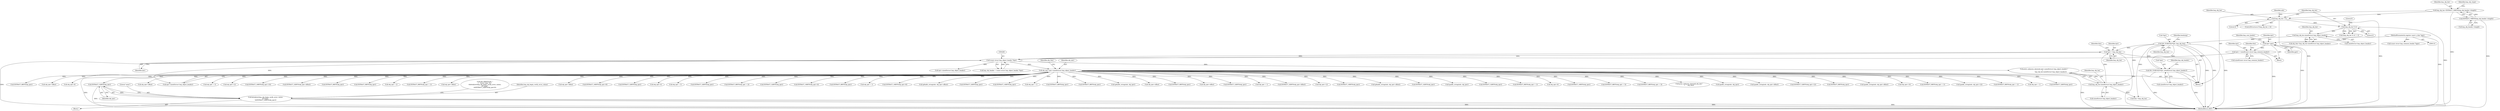 digraph "0_tcpdump_d97e94223720684c6aa740ff219e0d19426c2220@pointer" {
"1001630" [label="(Call,EXTRACT_32BITS(obj_tptr))"];
"1000342" [label="(Call,obj_tptr=tptr+sizeof(struct lmp_object_header))"];
"1000265" [label="(Call,(const struct lmp_object_header *)tptr)"];
"1001935" [label="(Call,tptr+=lmp_obj_len)"];
"1000354" [label="(Call,ND_TCHECK2(*tptr, lmp_obj_len))"];
"1000258" [label="(Call,ND_TCHECK2(*tptr, sizeof(struct lmp_object_header)))"];
"1000350" [label="(Call,lmp_obj_len-sizeof(struct lmp_object_header))"];
"1000332" [label="(Call,lmp_obj_len % 4)"];
"1000321" [label="(Call,lmp_obj_len < 4)"];
"1000268" [label="(Call,lmp_obj_len=EXTRACT_16BITS(lmp_obj_header->length))"];
"1000270" [label="(Call,EXTRACT_16BITS(lmp_obj_header->length))"];
"1001931" [label="(Call,lmp_obj_len-sizeof(struct lmp_object_header))"];
"1000245" [label="(Call,tptr+=sizeof(const struct lmp_common_header))"];
"1000128" [label="(Call,tptr=pptr)"];
"1000112" [label="(MethodParameterIn,register const u_char *pptr)"];
"1001627" [label="(Call,bittok2str(lmp_obj_begin_verify_error_values,\n\t\t\t\"none\",\n\t\t\tEXTRACT_32BITS(obj_tptr)))"];
"1001197" [label="(Call,obj_tptr+offset)"];
"1001708" [label="(Call,EXTRACT_8BITS(obj_tptr))"];
"1000265" [label="(Call,(const struct lmp_object_header *)tptr)"];
"1001562" [label="(Call,obj_tptr+offset)"];
"1001810" [label="(Call,obj_tptr+8)"];
"1000257" [label="(Block,)"];
"1001947" [label="(MethodReturn,RET)"];
"1000322" [label="(Identifier,lmp_obj_len)"];
"1001892" [label="(Call,obj_tptr + 3)"];
"1000246" [label="(Identifier,tptr)"];
"1001834" [label="(Call,obj_tptr+12)"];
"1001818" [label="(Call,EXTRACT_16BITS(obj_tptr+10))"];
"1000269" [label="(Identifier,lmp_obj_len)"];
"1001413" [label="(Call,EXTRACT_32BITS(obj_tptr+offset))"];
"1000750" [label="(Call,EXTRACT_8BITS(obj_tptr))"];
"1000259" [label="(Call,*tptr)"];
"1001630" [label="(Call,EXTRACT_32BITS(obj_tptr))"];
"1000247" [label="(Call,sizeof(const struct lmp_common_header))"];
"1001933" [label="(Call,sizeof(struct lmp_object_header))"];
"1000263" [label="(Call,lmp_obj_header = (const struct lmp_object_header *)tptr)"];
"1000352" [label="(Call,sizeof(struct lmp_object_header))"];
"1000702" [label="(Call,EXTRACT_8BITS(obj_tptr))"];
"1001771" [label="(Call,obj_tptr + 2)"];
"1001757" [label="(Call,EXTRACT_8BITS(obj_tptr + 1))"];
"1000343" [label="(Identifier,obj_tptr)"];
"1001532" [label="(Call,obj_tptr+offset)"];
"1000267" [label="(Identifier,tptr)"];
"1000359" [label="(Identifier,hexdump)"];
"1000258" [label="(Call,ND_TCHECK2(*tptr, sizeof(struct lmp_object_header)))"];
"1001306" [label="(Call,obj_tptr+offset)"];
"1000128" [label="(Call,tptr=pptr)"];
"1000271" [label="(Call,lmp_obj_header->length)"];
"1001809" [label="(Call,EXTRACT_16BITS(obj_tptr+8))"];
"1001652" [label="(Call,EXTRACT_32BITS(obj_tptr))"];
"1001935" [label="(Call,tptr+=lmp_obj_len)"];
"1000264" [label="(Identifier,lmp_obj_header)"];
"1001627" [label="(Call,bittok2str(lmp_obj_begin_verify_error_values,\n\t\t\t\"none\",\n\t\t\tEXTRACT_32BITS(obj_tptr)))"];
"1001792" [label="(Call,obj_tptr+4)"];
"1001936" [label="(Identifier,tptr)"];
"1001625" [label="(Block,)"];
"1001783" [label="(Call,obj_tptr + 3)"];
"1000388" [label="(Call,EXTRACT_32BITS(obj_tptr))"];
"1001770" [label="(Call,EXTRACT_8BITS(obj_tptr + 2))"];
"1001631" [label="(Identifier,obj_tptr)"];
"1000522" [label="(Call,EXTRACT_32BITS(obj_tptr))"];
"1001791" [label="(Call,EXTRACT_16BITS(obj_tptr+4))"];
"1000945" [label="(Call,EXTRACT_8BITS(obj_tptr))"];
"1001739" [label="(Call,obj_tptr + 1)"];
"1001800" [label="(Call,EXTRACT_16BITS(obj_tptr+6))"];
"1001560" [label="(Call,ip6addr_string(ndo, obj_tptr+offset))"];
"1000351" [label="(Identifier,lmp_obj_len)"];
"1000469" [label="(Call,EXTRACT_32BITS(obj_tptr))"];
"1001022" [label="(Call,EXTRACT_16BITS(obj_tptr))"];
"1000323" [label="(Literal,4)"];
"1001735" [label="(Call,obj_tptr + 1)"];
"1000654" [label="(Call,EXTRACT_8BITS(obj_tptr))"];
"1000344" [label="(Call,tptr+sizeof(struct lmp_object_header))"];
"1000875" [label="(Call,EXTRACT_8BITS(obj_tptr))"];
"1000275" [label="(Identifier,lmp_obj_ctype)"];
"1001622" [label="(Call,ND_PRINT((ndo, \"\n\t    Error Code: %s\",\n\t\tbittok2str(lmp_obj_begin_verify_error_values,\n\t\t\t\"none\",\n\t\t\tEXTRACT_32BITS(obj_tptr)))))"];
"1001932" [label="(Identifier,lmp_obj_len)"];
"1000445" [label="(Call,ip6addr_string(ndo, obj_tptr))"];
"1001414" [label="(Call,obj_tptr+offset)"];
"1000805" [label="(Call,EXTRACT_8BITS(obj_tptr))"];
"1001931" [label="(Call,lmp_obj_len-sizeof(struct lmp_object_header))"];
"1001591" [label="(Call,obj_tptr+offset)"];
"1000500" [label="(Call,EXTRACT_32BITS(obj_tptr))"];
"1001758" [label="(Call,obj_tptr + 1)"];
"1001590" [label="(Call,EXTRACT_32BITS(obj_tptr+offset))"];
"1001830" [label="(Call,obj_tptr+12)"];
"1000332" [label="(Call,lmp_obj_len % 4)"];
"1001134" [label="(Call,EXTRACT_16BITS(obj_tptr))"];
"1001304" [label="(Call,ip6addr_string(ndo, obj_tptr+offset))"];
"1000327" [label="(Identifier,ndo)"];
"1000619" [label="(Call,EXTRACT_32BITS(obj_tptr))"];
"1000130" [label="(Identifier,pptr)"];
"1000421" [label="(Call,ipaddr_string(ndo, obj_tptr))"];
"1001857" [label="(Call,EXTRACT_32BITS(obj_tptr))"];
"1000250" [label="(Identifier,tlen)"];
"1001738" [label="(Call,EXTRACT_8BITS(obj_tptr + 1))"];
"1000133" [label="(Call,(const struct lmp_common_header *)pptr)"];
"1000245" [label="(Call,tptr+=sizeof(const struct lmp_common_header))"];
"1000357" [label="(Identifier,lmp_obj_len)"];
"1000350" [label="(Call,lmp_obj_len-sizeof(struct lmp_object_header))"];
"1000331" [label="(Call,(lmp_obj_len % 4) != 0)"];
"1001939" [label="(Identifier,tlen)"];
"1001801" [label="(Call,obj_tptr+6)"];
"1000270" [label="(Call,EXTRACT_16BITS(lmp_obj_header->length))"];
"1000132" [label="(Identifier,lmp_com_header)"];
"1000586" [label="(Call,EXTRACT_16BITS(obj_tptr))"];
"1000112" [label="(MethodParameterIn,register const u_char *pptr)"];
"1000349" [label="(Identifier,obj_tlen)"];
"1001938" [label="(Call,tlen-=lmp_obj_len)"];
"1001782" [label="(Call,EXTRACT_8BITS(obj_tptr + 3))"];
"1001891" [label="(Call,EXTRACT_8BITS(obj_tptr + 3))"];
"1001926" [label="(Call,tptr+sizeof(struct lmp_object_header))"];
"1000334" [label="(Literal,4)"];
"1001908" [label="(Call,print_unknown_data(ndo,obj_tptr,\"\n\t    \",obj_tlen))"];
"1001628" [label="(Identifier,lmp_obj_begin_verify_error_values)"];
"1000355" [label="(Call,*tptr)"];
"1000554" [label="(Call,ipaddr_string(ndo, obj_tptr))"];
"1000333" [label="(Identifier,lmp_obj_len)"];
"1001530" [label="(Call,ipaddr_string(ndo, obj_tptr+offset))"];
"1000354" [label="(Call,ND_TCHECK2(*tptr, lmp_obj_len))"];
"1001833" [label="(Call,EXTRACT_32BITS(obj_tptr+12))"];
"1001683" [label="(Call,EXTRACT_8BITS(obj_tptr))"];
"1001924" [label="(Call,print_unknown_data(ndo,tptr+sizeof(struct lmp_object_header),\"\n\t    \",\n                               lmp_obj_len-sizeof(struct lmp_object_header)))"];
"1000261" [label="(Call,sizeof(struct lmp_object_header))"];
"1000348" [label="(Call,obj_tlen=lmp_obj_len-sizeof(struct lmp_object_header))"];
"1001195" [label="(Call,ipaddr_string(ndo, obj_tptr+offset))"];
"1001819" [label="(Call,obj_tptr+10)"];
"1001753" [label="(Call,EXTRACT_8BITS(obj_tptr + 1))"];
"1001828" [label="(Call,ipaddr_string(ndo, obj_tptr+12))"];
"1000114" [label="(Block,)"];
"1000335" [label="(Literal,0)"];
"1000268" [label="(Call,lmp_obj_len=EXTRACT_16BITS(lmp_obj_header->length))"];
"1000129" [label="(Identifier,tptr)"];
"1000320" [label="(ControlStructure,if (lmp_obj_len < 4))"];
"1000321" [label="(Call,lmp_obj_len < 4)"];
"1001629" [label="(Literal,\"none\")"];
"1001734" [label="(Call,EXTRACT_8BITS(obj_tptr + 1))"];
"1001754" [label="(Call,obj_tptr + 1)"];
"1001166" [label="(Call,EXTRACT_32BITS(obj_tptr))"];
"1001937" [label="(Identifier,lmp_obj_len)"];
"1000342" [label="(Call,obj_tptr=tptr+sizeof(struct lmp_object_header))"];
"1001630" -> "1001627"  [label="AST: "];
"1001630" -> "1001631"  [label="CFG: "];
"1001631" -> "1001630"  [label="AST: "];
"1001627" -> "1001630"  [label="CFG: "];
"1001630" -> "1001947"  [label="DDG: "];
"1001630" -> "1001627"  [label="DDG: "];
"1000342" -> "1001630"  [label="DDG: "];
"1000342" -> "1000257"  [label="AST: "];
"1000342" -> "1000344"  [label="CFG: "];
"1000343" -> "1000342"  [label="AST: "];
"1000344" -> "1000342"  [label="AST: "];
"1000349" -> "1000342"  [label="CFG: "];
"1000342" -> "1001947"  [label="DDG: "];
"1000342" -> "1001947"  [label="DDG: "];
"1000265" -> "1000342"  [label="DDG: "];
"1000342" -> "1000388"  [label="DDG: "];
"1000342" -> "1000421"  [label="DDG: "];
"1000342" -> "1000445"  [label="DDG: "];
"1000342" -> "1000469"  [label="DDG: "];
"1000342" -> "1000500"  [label="DDG: "];
"1000342" -> "1000522"  [label="DDG: "];
"1000342" -> "1000554"  [label="DDG: "];
"1000342" -> "1000586"  [label="DDG: "];
"1000342" -> "1000619"  [label="DDG: "];
"1000342" -> "1000654"  [label="DDG: "];
"1000342" -> "1000702"  [label="DDG: "];
"1000342" -> "1000750"  [label="DDG: "];
"1000342" -> "1000805"  [label="DDG: "];
"1000342" -> "1000875"  [label="DDG: "];
"1000342" -> "1000945"  [label="DDG: "];
"1000342" -> "1001022"  [label="DDG: "];
"1000342" -> "1001134"  [label="DDG: "];
"1000342" -> "1001166"  [label="DDG: "];
"1000342" -> "1001195"  [label="DDG: "];
"1000342" -> "1001197"  [label="DDG: "];
"1000342" -> "1001304"  [label="DDG: "];
"1000342" -> "1001306"  [label="DDG: "];
"1000342" -> "1001413"  [label="DDG: "];
"1000342" -> "1001414"  [label="DDG: "];
"1000342" -> "1001530"  [label="DDG: "];
"1000342" -> "1001532"  [label="DDG: "];
"1000342" -> "1001560"  [label="DDG: "];
"1000342" -> "1001562"  [label="DDG: "];
"1000342" -> "1001590"  [label="DDG: "];
"1000342" -> "1001591"  [label="DDG: "];
"1000342" -> "1001652"  [label="DDG: "];
"1000342" -> "1001683"  [label="DDG: "];
"1000342" -> "1001708"  [label="DDG: "];
"1000342" -> "1001734"  [label="DDG: "];
"1000342" -> "1001735"  [label="DDG: "];
"1000342" -> "1001738"  [label="DDG: "];
"1000342" -> "1001739"  [label="DDG: "];
"1000342" -> "1001753"  [label="DDG: "];
"1000342" -> "1001754"  [label="DDG: "];
"1000342" -> "1001757"  [label="DDG: "];
"1000342" -> "1001758"  [label="DDG: "];
"1000342" -> "1001770"  [label="DDG: "];
"1000342" -> "1001771"  [label="DDG: "];
"1000342" -> "1001782"  [label="DDG: "];
"1000342" -> "1001783"  [label="DDG: "];
"1000342" -> "1001791"  [label="DDG: "];
"1000342" -> "1001792"  [label="DDG: "];
"1000342" -> "1001800"  [label="DDG: "];
"1000342" -> "1001801"  [label="DDG: "];
"1000342" -> "1001809"  [label="DDG: "];
"1000342" -> "1001810"  [label="DDG: "];
"1000342" -> "1001818"  [label="DDG: "];
"1000342" -> "1001819"  [label="DDG: "];
"1000342" -> "1001828"  [label="DDG: "];
"1000342" -> "1001830"  [label="DDG: "];
"1000342" -> "1001833"  [label="DDG: "];
"1000342" -> "1001834"  [label="DDG: "];
"1000342" -> "1001857"  [label="DDG: "];
"1000342" -> "1001891"  [label="DDG: "];
"1000342" -> "1001892"  [label="DDG: "];
"1000342" -> "1001908"  [label="DDG: "];
"1000265" -> "1000263"  [label="AST: "];
"1000265" -> "1000267"  [label="CFG: "];
"1000266" -> "1000265"  [label="AST: "];
"1000267" -> "1000265"  [label="AST: "];
"1000263" -> "1000265"  [label="CFG: "];
"1000265" -> "1001947"  [label="DDG: "];
"1000265" -> "1000263"  [label="DDG: "];
"1001935" -> "1000265"  [label="DDG: "];
"1000245" -> "1000265"  [label="DDG: "];
"1000265" -> "1000344"  [label="DDG: "];
"1000265" -> "1001924"  [label="DDG: "];
"1000265" -> "1001926"  [label="DDG: "];
"1000265" -> "1001935"  [label="DDG: "];
"1001935" -> "1000257"  [label="AST: "];
"1001935" -> "1001937"  [label="CFG: "];
"1001936" -> "1001935"  [label="AST: "];
"1001937" -> "1001935"  [label="AST: "];
"1001939" -> "1001935"  [label="CFG: "];
"1001935" -> "1001947"  [label="DDG: "];
"1000354" -> "1001935"  [label="DDG: "];
"1001931" -> "1001935"  [label="DDG: "];
"1000354" -> "1000257"  [label="AST: "];
"1000354" -> "1000357"  [label="CFG: "];
"1000355" -> "1000354"  [label="AST: "];
"1000357" -> "1000354"  [label="AST: "];
"1000359" -> "1000354"  [label="CFG: "];
"1000354" -> "1001947"  [label="DDG: "];
"1000354" -> "1001947"  [label="DDG: "];
"1000354" -> "1001947"  [label="DDG: "];
"1000354" -> "1000258"  [label="DDG: "];
"1000258" -> "1000354"  [label="DDG: "];
"1000350" -> "1000354"  [label="DDG: "];
"1000354" -> "1001931"  [label="DDG: "];
"1000354" -> "1001938"  [label="DDG: "];
"1000258" -> "1000257"  [label="AST: "];
"1000258" -> "1000261"  [label="CFG: "];
"1000259" -> "1000258"  [label="AST: "];
"1000261" -> "1000258"  [label="AST: "];
"1000264" -> "1000258"  [label="CFG: "];
"1000258" -> "1001947"  [label="DDG: "];
"1000258" -> "1001947"  [label="DDG: "];
"1000350" -> "1000348"  [label="AST: "];
"1000350" -> "1000352"  [label="CFG: "];
"1000351" -> "1000350"  [label="AST: "];
"1000352" -> "1000350"  [label="AST: "];
"1000348" -> "1000350"  [label="CFG: "];
"1000350" -> "1000348"  [label="DDG: "];
"1000332" -> "1000350"  [label="DDG: "];
"1000332" -> "1000331"  [label="AST: "];
"1000332" -> "1000334"  [label="CFG: "];
"1000333" -> "1000332"  [label="AST: "];
"1000334" -> "1000332"  [label="AST: "];
"1000335" -> "1000332"  [label="CFG: "];
"1000332" -> "1001947"  [label="DDG: "];
"1000332" -> "1000331"  [label="DDG: "];
"1000332" -> "1000331"  [label="DDG: "];
"1000321" -> "1000332"  [label="DDG: "];
"1000321" -> "1000320"  [label="AST: "];
"1000321" -> "1000323"  [label="CFG: "];
"1000322" -> "1000321"  [label="AST: "];
"1000323" -> "1000321"  [label="AST: "];
"1000327" -> "1000321"  [label="CFG: "];
"1000333" -> "1000321"  [label="CFG: "];
"1000321" -> "1001947"  [label="DDG: "];
"1000321" -> "1001947"  [label="DDG: "];
"1000268" -> "1000321"  [label="DDG: "];
"1000268" -> "1000257"  [label="AST: "];
"1000268" -> "1000270"  [label="CFG: "];
"1000269" -> "1000268"  [label="AST: "];
"1000270" -> "1000268"  [label="AST: "];
"1000275" -> "1000268"  [label="CFG: "];
"1000268" -> "1001947"  [label="DDG: "];
"1000270" -> "1000268"  [label="DDG: "];
"1000270" -> "1000271"  [label="CFG: "];
"1000271" -> "1000270"  [label="AST: "];
"1000270" -> "1001947"  [label="DDG: "];
"1001931" -> "1001924"  [label="AST: "];
"1001931" -> "1001933"  [label="CFG: "];
"1001932" -> "1001931"  [label="AST: "];
"1001933" -> "1001931"  [label="AST: "];
"1001924" -> "1001931"  [label="CFG: "];
"1001931" -> "1001924"  [label="DDG: "];
"1001931" -> "1001938"  [label="DDG: "];
"1000245" -> "1000114"  [label="AST: "];
"1000245" -> "1000247"  [label="CFG: "];
"1000246" -> "1000245"  [label="AST: "];
"1000247" -> "1000245"  [label="AST: "];
"1000250" -> "1000245"  [label="CFG: "];
"1000245" -> "1001947"  [label="DDG: "];
"1000128" -> "1000245"  [label="DDG: "];
"1000128" -> "1000114"  [label="AST: "];
"1000128" -> "1000130"  [label="CFG: "];
"1000129" -> "1000128"  [label="AST: "];
"1000130" -> "1000128"  [label="AST: "];
"1000132" -> "1000128"  [label="CFG: "];
"1000128" -> "1001947"  [label="DDG: "];
"1000112" -> "1000128"  [label="DDG: "];
"1000112" -> "1000110"  [label="AST: "];
"1000112" -> "1001947"  [label="DDG: "];
"1000112" -> "1000133"  [label="DDG: "];
"1001627" -> "1001625"  [label="AST: "];
"1001628" -> "1001627"  [label="AST: "];
"1001629" -> "1001627"  [label="AST: "];
"1001622" -> "1001627"  [label="CFG: "];
"1001627" -> "1001947"  [label="DDG: "];
"1001627" -> "1001947"  [label="DDG: "];
"1001627" -> "1001947"  [label="DDG: "];
}
